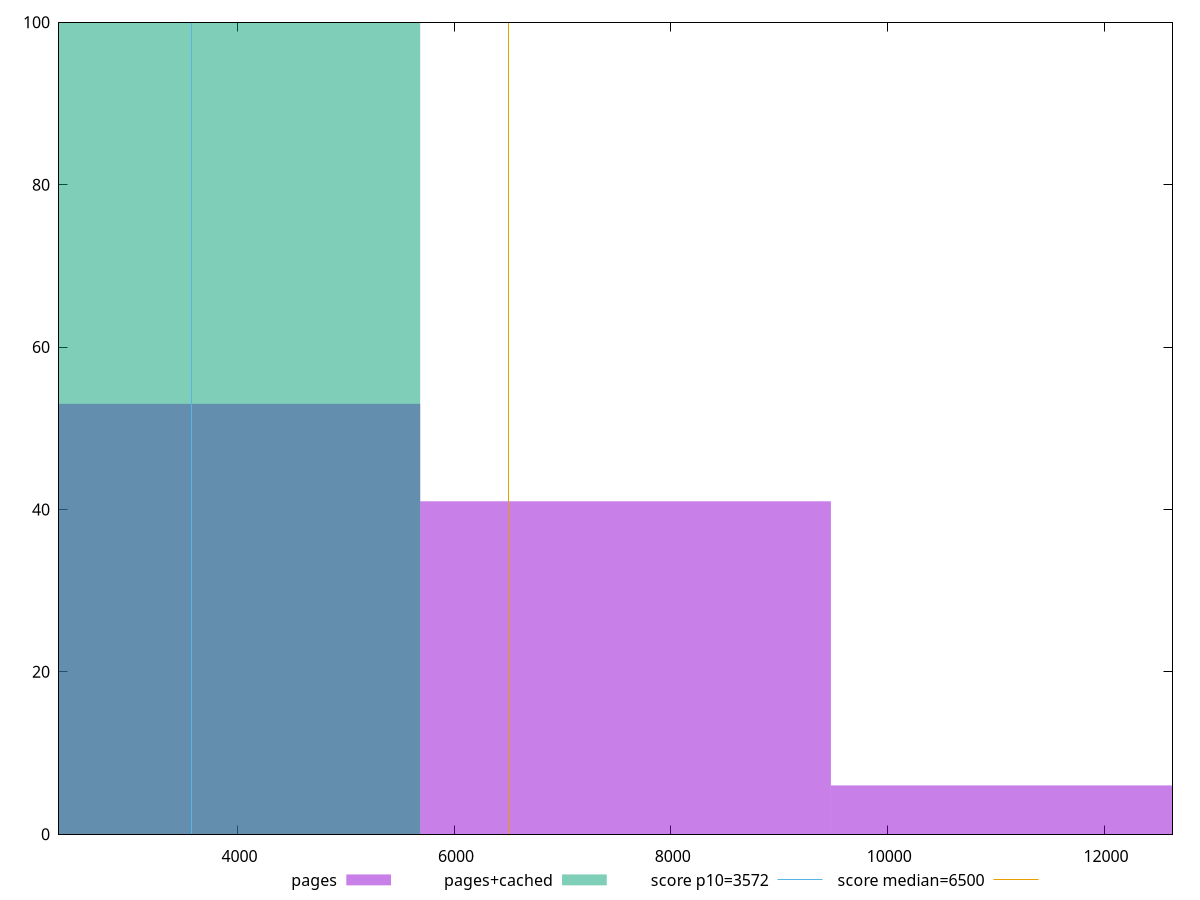 reset

$pages <<EOF
3791.480320501582 53
7582.960641003164 41
11374.440961504746 6
EOF

$pagesCached <<EOF
3791.480320501582 100
EOF

set key outside below
set boxwidth 3791.480320501582
set xrange [2352.8495000000003:12632.19]
set yrange [0:100]
set trange [0:100]
set style fill transparent solid 0.5 noborder

set parametric
set terminal svg size 640, 500 enhanced background rgb 'white'
set output "report_00025_2021-02-22T21:38:55.199Z/first-cpu-idle/comparison/histogram/0_vs_1.svg"

plot $pages title "pages" with boxes, \
     $pagesCached title "pages+cached" with boxes, \
     3572,t title "score p10=3572", \
     6500,t title "score median=6500"

reset
